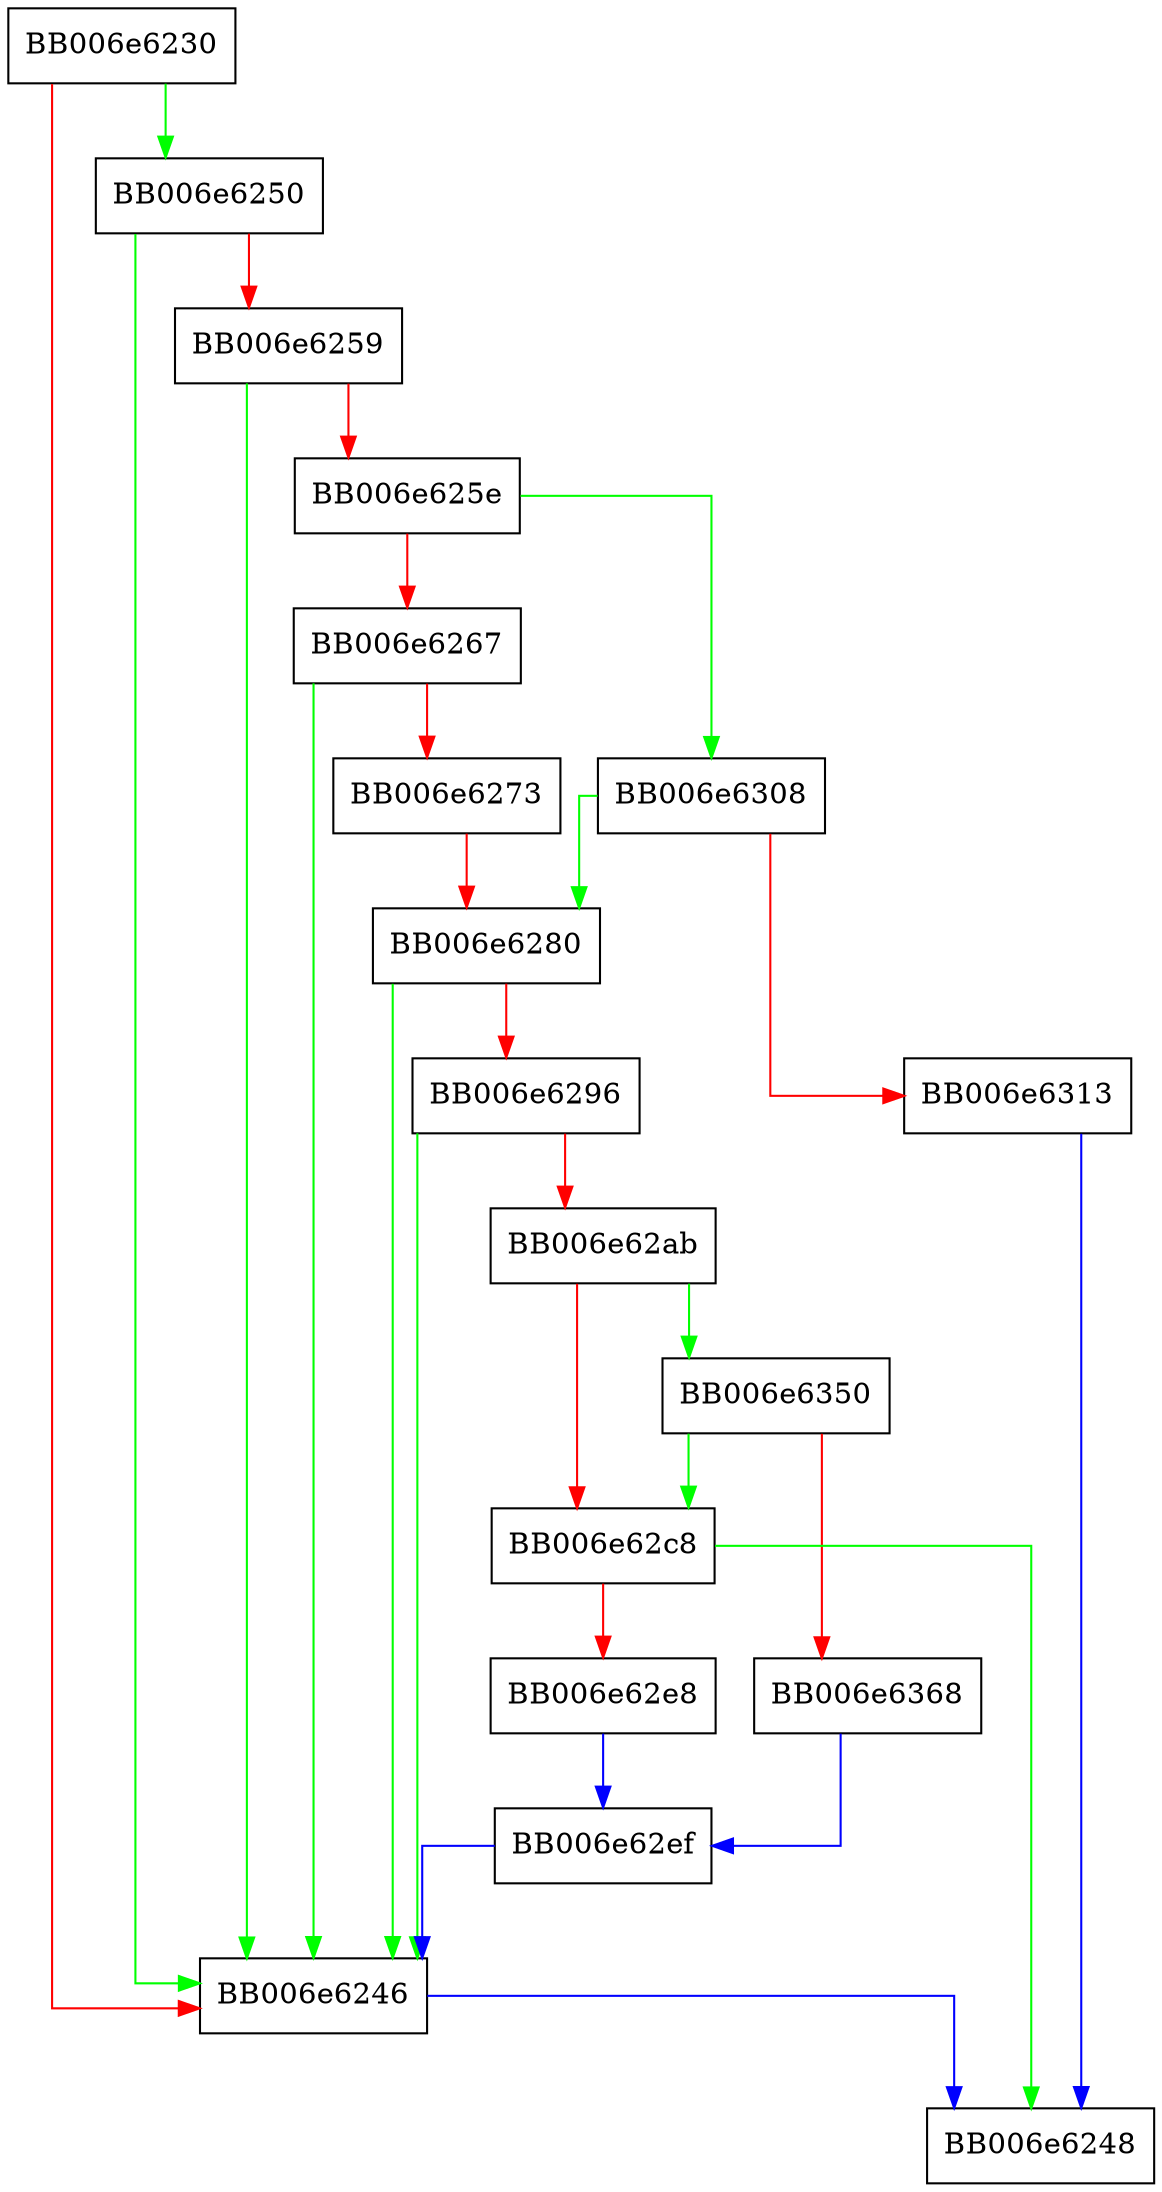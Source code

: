 digraph dsa_sha384_verify_message_init {
  node [shape="box"];
  graph [splines=ortho];
  BB006e6230 -> BB006e6250 [color="green"];
  BB006e6230 -> BB006e6246 [color="red"];
  BB006e6246 -> BB006e6248 [color="blue"];
  BB006e6250 -> BB006e6246 [color="green"];
  BB006e6250 -> BB006e6259 [color="red"];
  BB006e6259 -> BB006e6246 [color="green"];
  BB006e6259 -> BB006e625e [color="red"];
  BB006e625e -> BB006e6308 [color="green"];
  BB006e625e -> BB006e6267 [color="red"];
  BB006e6267 -> BB006e6246 [color="green"];
  BB006e6267 -> BB006e6273 [color="red"];
  BB006e6273 -> BB006e6280 [color="red"];
  BB006e6280 -> BB006e6246 [color="green"];
  BB006e6280 -> BB006e6296 [color="red"];
  BB006e6296 -> BB006e6246 [color="green"];
  BB006e6296 -> BB006e62ab [color="red"];
  BB006e62ab -> BB006e6350 [color="green"];
  BB006e62ab -> BB006e62c8 [color="red"];
  BB006e62c8 -> BB006e6248 [color="green"];
  BB006e62c8 -> BB006e62e8 [color="red"];
  BB006e62e8 -> BB006e62ef [color="blue"];
  BB006e62ef -> BB006e6246 [color="blue"];
  BB006e6308 -> BB006e6280 [color="green"];
  BB006e6308 -> BB006e6313 [color="red"];
  BB006e6313 -> BB006e6248 [color="blue"];
  BB006e6350 -> BB006e62c8 [color="green"];
  BB006e6350 -> BB006e6368 [color="red"];
  BB006e6368 -> BB006e62ef [color="blue"];
}